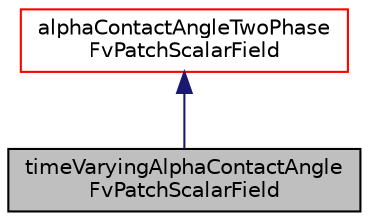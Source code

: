 digraph "timeVaryingAlphaContactAngleFvPatchScalarField"
{
  bgcolor="transparent";
  edge [fontname="Helvetica",fontsize="10",labelfontname="Helvetica",labelfontsize="10"];
  node [fontname="Helvetica",fontsize="10",shape=record];
  Node1 [label="timeVaryingAlphaContactAngle\lFvPatchScalarField",height=0.2,width=0.4,color="black", fillcolor="grey75", style="filled" fontcolor="black"];
  Node2 -> Node1 [dir="back",color="midnightblue",fontsize="10",style="solid",fontname="Helvetica"];
  Node2 [label="alphaContactAngleTwoPhase\lFvPatchScalarField",height=0.2,width=0.4,color="red",URL="$classFoam_1_1alphaContactAngleTwoPhaseFvPatchScalarField.html",tooltip="Abstract base class for two-phase alphaContactAngle boundary conditions. "];
}
